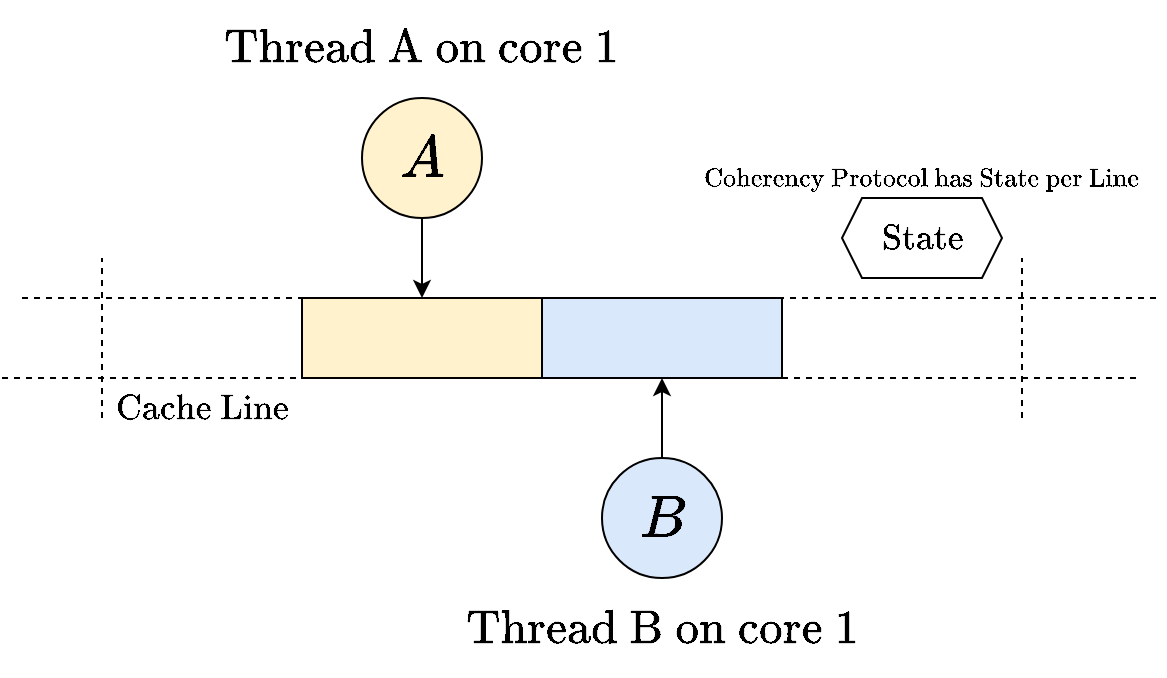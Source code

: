 <mxfile version="20.3.0" type="device"><diagram id="Wyo7JEX5NnLrEo0OGpyR" name="Page-1"><mxGraphModel dx="849" dy="556" grid="1" gridSize="10" guides="1" tooltips="1" connect="1" arrows="1" fold="1" page="1" pageScale="1" pageWidth="827" pageHeight="1169" math="1" shadow="0"><root><mxCell id="0"/><mxCell id="1" parent="0"/><mxCell id="_R_6YGVq7lJ7STfvn7KF-1" value="" style="rounded=0;whiteSpace=wrap;html=1;fillColor=#fff2cc;strokeColor=#000000;" vertex="1" parent="1"><mxGeometry x="200" y="160" width="120" height="40" as="geometry"/></mxCell><mxCell id="_R_6YGVq7lJ7STfvn7KF-2" value="" style="rounded=0;whiteSpace=wrap;html=1;fillColor=#dae8fc;strokeColor=#000000;" vertex="1" parent="1"><mxGeometry x="320" y="160" width="120" height="40" as="geometry"/></mxCell><mxCell id="_R_6YGVq7lJ7STfvn7KF-4" style="edgeStyle=orthogonalEdgeStyle;rounded=0;orthogonalLoop=1;jettySize=auto;html=1;exitX=0.5;exitY=1;exitDx=0;exitDy=0;entryX=0.5;entryY=0;entryDx=0;entryDy=0;" edge="1" parent="1" source="_R_6YGVq7lJ7STfvn7KF-3" target="_R_6YGVq7lJ7STfvn7KF-1"><mxGeometry relative="1" as="geometry"/></mxCell><mxCell id="_R_6YGVq7lJ7STfvn7KF-3" value="$$A$$" style="ellipse;whiteSpace=wrap;html=1;aspect=fixed;fontSize=25;fillColor=#fff2cc;strokeColor=#000000;" vertex="1" parent="1"><mxGeometry x="230" y="60" width="60" height="60" as="geometry"/></mxCell><mxCell id="_R_6YGVq7lJ7STfvn7KF-6" style="edgeStyle=orthogonalEdgeStyle;rounded=0;orthogonalLoop=1;jettySize=auto;html=1;exitX=0.5;exitY=0;exitDx=0;exitDy=0;entryX=0.5;entryY=1;entryDx=0;entryDy=0;" edge="1" parent="1" source="_R_6YGVq7lJ7STfvn7KF-5" target="_R_6YGVq7lJ7STfvn7KF-2"><mxGeometry relative="1" as="geometry"/></mxCell><mxCell id="_R_6YGVq7lJ7STfvn7KF-5" value="$$B$$" style="ellipse;whiteSpace=wrap;html=1;aspect=fixed;fontSize=25;fillColor=#dae8fc;strokeColor=#000000;" vertex="1" parent="1"><mxGeometry x="350" y="240" width="60" height="60" as="geometry"/></mxCell><mxCell id="_R_6YGVq7lJ7STfvn7KF-7" value="$$\text{Thread A on core 1}$$" style="text;html=1;strokeColor=none;fillColor=none;align=center;verticalAlign=middle;whiteSpace=wrap;rounded=0;fontSize=20;" vertex="1" parent="1"><mxGeometry x="150" y="20" width="220" height="30" as="geometry"/></mxCell><mxCell id="_R_6YGVq7lJ7STfvn7KF-8" value="$$\text{Thread B on core 1}$$" style="text;html=1;strokeColor=none;fillColor=none;align=center;verticalAlign=middle;whiteSpace=wrap;rounded=0;fontSize=20;" vertex="1" parent="1"><mxGeometry x="270" y="310" width="220" height="30" as="geometry"/></mxCell><mxCell id="_R_6YGVq7lJ7STfvn7KF-9" value="" style="endArrow=none;dashed=1;html=1;rounded=0;fontSize=20;" edge="1" parent="1"><mxGeometry width="50" height="50" relative="1" as="geometry"><mxPoint x="100" y="220" as="sourcePoint"/><mxPoint x="100" y="140" as="targetPoint"/></mxGeometry></mxCell><mxCell id="_R_6YGVq7lJ7STfvn7KF-10" value="" style="endArrow=none;dashed=1;html=1;rounded=0;fontSize=20;" edge="1" parent="1"><mxGeometry width="50" height="50" relative="1" as="geometry"><mxPoint x="560" y="220" as="sourcePoint"/><mxPoint x="560" y="140" as="targetPoint"/></mxGeometry></mxCell><mxCell id="_R_6YGVq7lJ7STfvn7KF-11" value="" style="endArrow=none;dashed=1;html=1;rounded=0;fontSize=20;" edge="1" parent="1"><mxGeometry width="50" height="50" relative="1" as="geometry"><mxPoint x="60" y="160" as="sourcePoint"/><mxPoint x="630" y="160" as="targetPoint"/></mxGeometry></mxCell><mxCell id="_R_6YGVq7lJ7STfvn7KF-12" value="" style="endArrow=none;dashed=1;html=1;rounded=0;fontSize=20;" edge="1" parent="1"><mxGeometry width="50" height="50" relative="1" as="geometry"><mxPoint x="50" y="200" as="sourcePoint"/><mxPoint x="620" y="200" as="targetPoint"/></mxGeometry></mxCell><mxCell id="_R_6YGVq7lJ7STfvn7KF-13" value="$$\text{Cache Line}$$" style="text;html=1;strokeColor=none;fillColor=none;align=center;verticalAlign=middle;whiteSpace=wrap;rounded=0;fontSize=15;" vertex="1" parent="1"><mxGeometry x="100" y="200" width="100" height="30" as="geometry"/></mxCell><mxCell id="_R_6YGVq7lJ7STfvn7KF-14" value="$$\text{Coherency Protocol has State per Line}$$" style="text;html=1;strokeColor=none;fillColor=none;align=center;verticalAlign=middle;whiteSpace=wrap;rounded=0;fontSize=11;" vertex="1" parent="1"><mxGeometry x="440" y="90" width="140" height="20" as="geometry"/></mxCell><mxCell id="_R_6YGVq7lJ7STfvn7KF-16" value="$$\text{State}$$" style="shape=hexagon;perimeter=hexagonPerimeter2;whiteSpace=wrap;html=1;fixedSize=1;strokeColor=#000000;fontSize=15;size=10;" vertex="1" parent="1"><mxGeometry x="470" y="110" width="80" height="40" as="geometry"/></mxCell></root></mxGraphModel></diagram></mxfile>